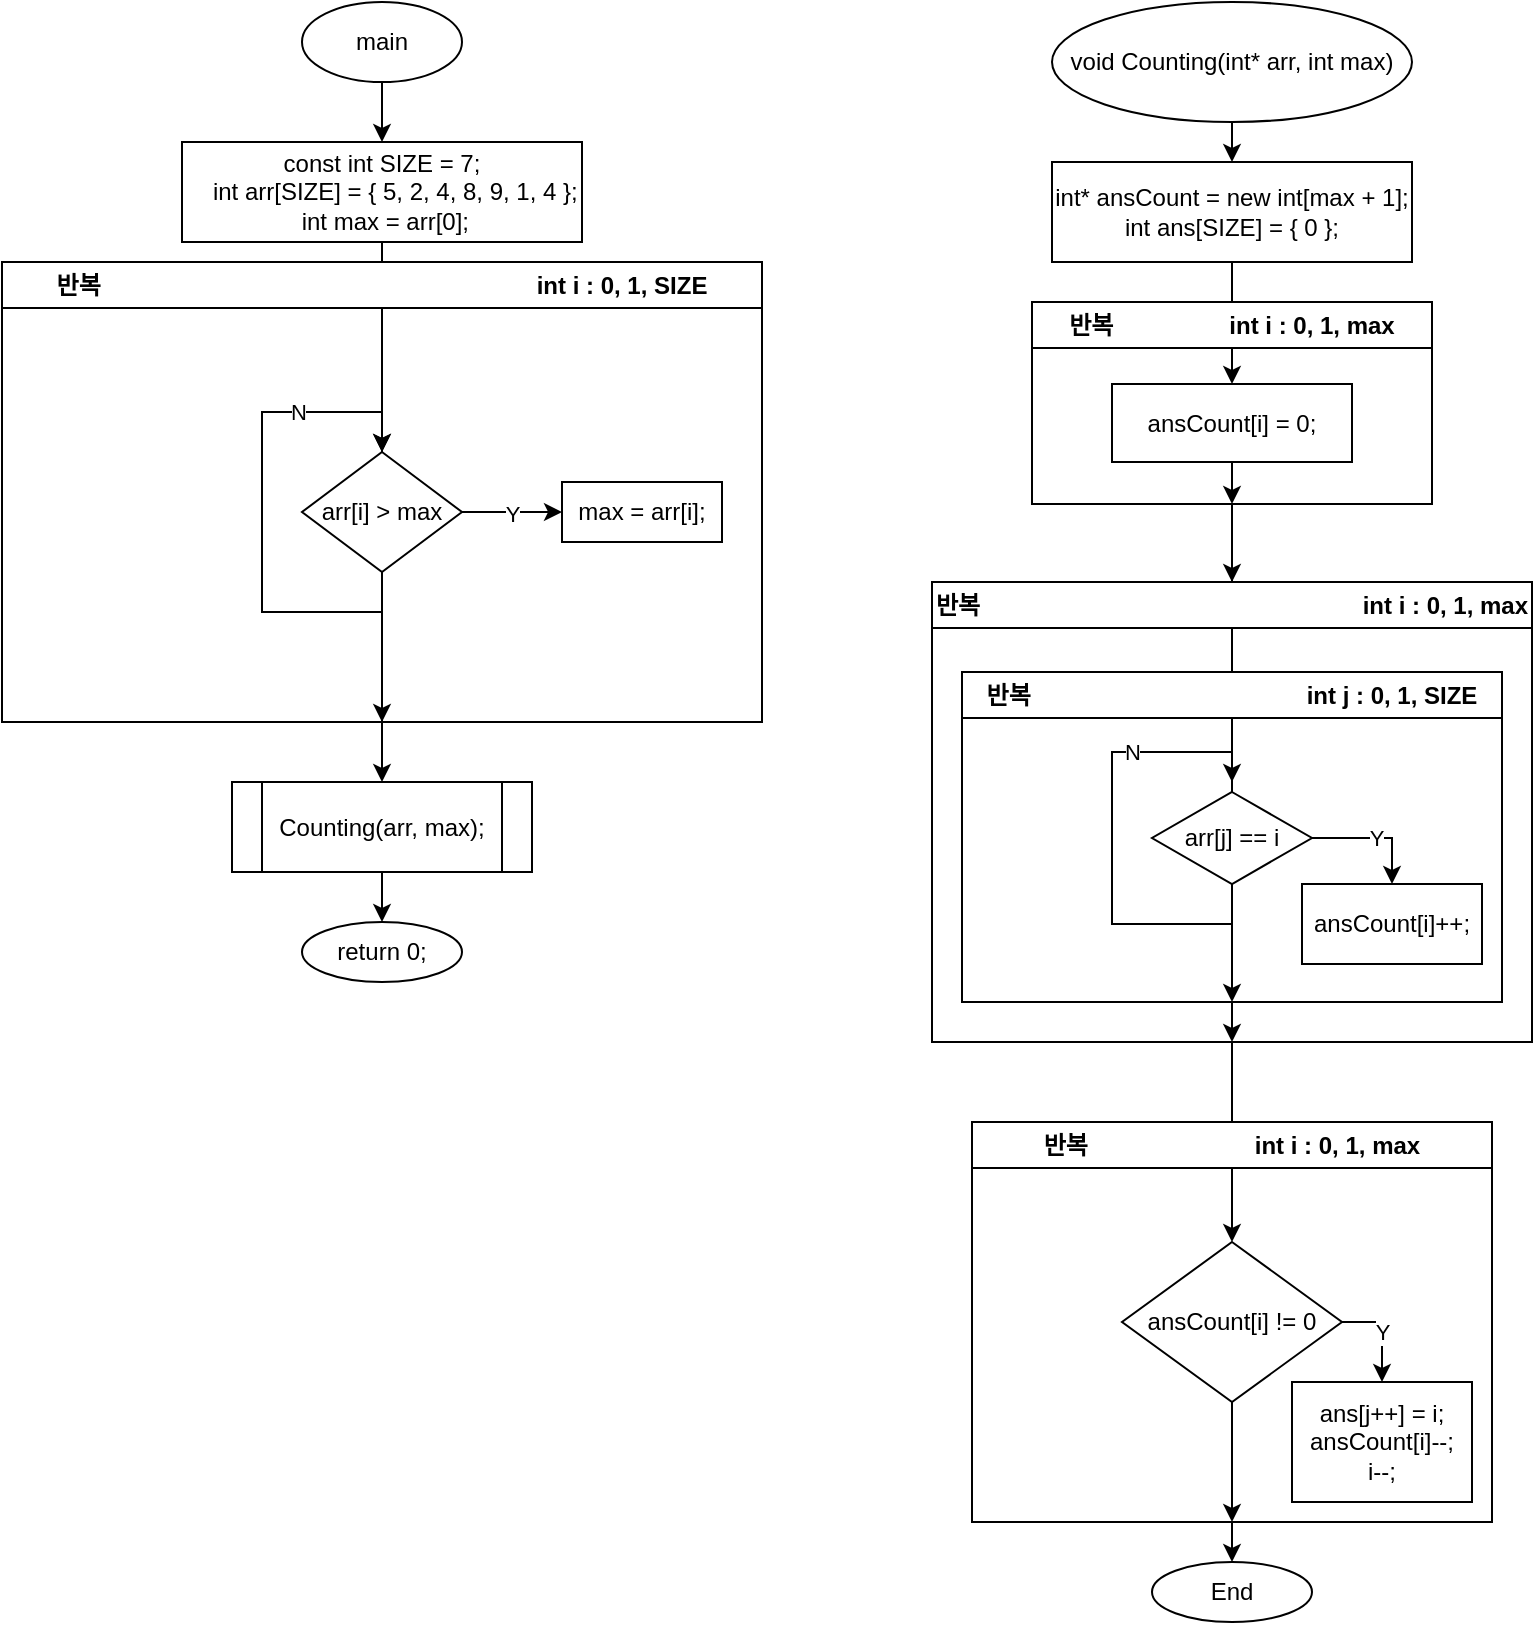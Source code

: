 <mxfile version="21.5.2" type="github">
  <diagram name="페이지-1" id="KCquB1ActnAsMTQmXlFk">
    <mxGraphModel dx="1674" dy="884" grid="1" gridSize="10" guides="1" tooltips="1" connect="1" arrows="1" fold="1" page="1" pageScale="1" pageWidth="827" pageHeight="1169" math="0" shadow="0">
      <root>
        <mxCell id="0" />
        <mxCell id="1" parent="0" />
        <mxCell id="6maLY3e-3vaP4dRwDBaR-13" style="edgeStyle=orthogonalEdgeStyle;rounded=0;orthogonalLoop=1;jettySize=auto;html=1;exitX=0.5;exitY=1;exitDx=0;exitDy=0;entryX=0.5;entryY=0;entryDx=0;entryDy=0;" edge="1" parent="1" source="6maLY3e-3vaP4dRwDBaR-1" target="6maLY3e-3vaP4dRwDBaR-3">
          <mxGeometry relative="1" as="geometry" />
        </mxCell>
        <mxCell id="6maLY3e-3vaP4dRwDBaR-1" value="main" style="ellipse;whiteSpace=wrap;html=1;" vertex="1" parent="1">
          <mxGeometry x="260" y="190" width="80" height="40" as="geometry" />
        </mxCell>
        <mxCell id="6maLY3e-3vaP4dRwDBaR-12" style="edgeStyle=orthogonalEdgeStyle;rounded=0;orthogonalLoop=1;jettySize=auto;html=1;exitX=0.5;exitY=1;exitDx=0;exitDy=0;entryX=0.5;entryY=0;entryDx=0;entryDy=0;" edge="1" parent="1" source="6maLY3e-3vaP4dRwDBaR-3" target="6maLY3e-3vaP4dRwDBaR-5">
          <mxGeometry relative="1" as="geometry">
            <mxPoint x="300" y="335" as="sourcePoint" />
            <mxPoint x="300" y="365" as="targetPoint" />
          </mxGeometry>
        </mxCell>
        <mxCell id="6maLY3e-3vaP4dRwDBaR-3" value="const int SIZE = 7;&lt;br&gt;&amp;nbsp;&amp;nbsp;&amp;nbsp;&amp;nbsp;int arr[SIZE] = { 5, 2, 4, 8, 9, 1, 4 };&lt;br&gt;&amp;nbsp;int max = arr[0];" style="rounded=0;whiteSpace=wrap;html=1;" vertex="1" parent="1">
          <mxGeometry x="200" y="260" width="200" height="50" as="geometry" />
        </mxCell>
        <mxCell id="6maLY3e-3vaP4dRwDBaR-10" style="edgeStyle=orthogonalEdgeStyle;rounded=0;orthogonalLoop=1;jettySize=auto;html=1;exitX=0.5;exitY=1;exitDx=0;exitDy=0;exitPerimeter=0;entryX=0.5;entryY=0;entryDx=0;entryDy=0;" edge="1" parent="1" target="6maLY3e-3vaP4dRwDBaR-5">
          <mxGeometry relative="1" as="geometry">
            <mxPoint x="300" y="395" as="sourcePoint" />
          </mxGeometry>
        </mxCell>
        <mxCell id="6maLY3e-3vaP4dRwDBaR-8" value="Y" style="edgeStyle=orthogonalEdgeStyle;rounded=0;orthogonalLoop=1;jettySize=auto;html=1;exitX=1;exitY=0.5;exitDx=0;exitDy=0;entryX=0;entryY=0.5;entryDx=0;entryDy=0;" edge="1" parent="1" source="6maLY3e-3vaP4dRwDBaR-5">
          <mxGeometry relative="1" as="geometry">
            <mxPoint x="390" y="445" as="targetPoint" />
          </mxGeometry>
        </mxCell>
        <mxCell id="6maLY3e-3vaP4dRwDBaR-11" value="N" style="edgeStyle=orthogonalEdgeStyle;rounded=0;orthogonalLoop=1;jettySize=auto;html=1;exitX=0.5;exitY=1;exitDx=0;exitDy=0;entryX=0.5;entryY=1;entryDx=0;entryDy=0;" edge="1" parent="1" source="6maLY3e-3vaP4dRwDBaR-5" target="6maLY3e-3vaP4dRwDBaR-19">
          <mxGeometry relative="1" as="geometry">
            <mxPoint x="300" y="515" as="targetPoint" />
          </mxGeometry>
        </mxCell>
        <mxCell id="6maLY3e-3vaP4dRwDBaR-5" value="arr[i] &gt; max" style="rhombus;whiteSpace=wrap;html=1;" vertex="1" parent="1">
          <mxGeometry x="260" y="415" width="80" height="60" as="geometry" />
        </mxCell>
        <mxCell id="6maLY3e-3vaP4dRwDBaR-6" value="max = arr[i];" style="rounded=0;whiteSpace=wrap;html=1;" vertex="1" parent="1">
          <mxGeometry x="390" y="430" width="80" height="30" as="geometry" />
        </mxCell>
        <mxCell id="6maLY3e-3vaP4dRwDBaR-15" style="edgeStyle=orthogonalEdgeStyle;rounded=0;orthogonalLoop=1;jettySize=auto;html=1;exitX=0.5;exitY=0;exitDx=0;exitDy=0;exitPerimeter=0;entryX=0.5;entryY=0;entryDx=0;entryDy=0;" edge="1" parent="1" target="6maLY3e-3vaP4dRwDBaR-14">
          <mxGeometry relative="1" as="geometry">
            <mxPoint x="300" y="545" as="sourcePoint" />
          </mxGeometry>
        </mxCell>
        <mxCell id="6maLY3e-3vaP4dRwDBaR-20" style="edgeStyle=orthogonalEdgeStyle;rounded=0;orthogonalLoop=1;jettySize=auto;html=1;exitX=0.5;exitY=1;exitDx=0;exitDy=0;entryX=0.5;entryY=0;entryDx=0;entryDy=0;" edge="1" parent="1" source="6maLY3e-3vaP4dRwDBaR-14" target="6maLY3e-3vaP4dRwDBaR-18">
          <mxGeometry relative="1" as="geometry" />
        </mxCell>
        <mxCell id="6maLY3e-3vaP4dRwDBaR-14" value="Counting(arr, max);" style="shape=process;whiteSpace=wrap;html=1;backgroundOutline=1;" vertex="1" parent="1">
          <mxGeometry x="225" y="580" width="150" height="45" as="geometry" />
        </mxCell>
        <mxCell id="6maLY3e-3vaP4dRwDBaR-18" value="return 0;" style="ellipse;whiteSpace=wrap;html=1;" vertex="1" parent="1">
          <mxGeometry x="260" y="650" width="80" height="30" as="geometry" />
        </mxCell>
        <mxCell id="6maLY3e-3vaP4dRwDBaR-19" value="반복&lt;span style=&quot;white-space: pre;&quot;&gt;&#x9;&lt;/span&gt;&lt;span style=&quot;white-space: pre;&quot;&gt;&#x9;&lt;/span&gt;&lt;span style=&quot;white-space: pre;&quot;&gt;&#x9;&lt;/span&gt;&lt;span style=&quot;white-space: pre;&quot;&gt;&#x9;&lt;/span&gt;&lt;span style=&quot;white-space: pre;&quot;&gt;&#x9;&lt;/span&gt;&lt;span style=&quot;white-space: pre;&quot;&gt;&#x9;&lt;/span&gt;&lt;span style=&quot;white-space: pre;&quot;&gt;&#x9;&lt;span style=&quot;white-space: pre;&quot;&gt;&#x9;&lt;/span&gt;&lt;span style=&quot;white-space: pre;&quot;&gt;&#x9;&lt;/span&gt;&lt;/span&gt;int i : 0, 1, SIZE" style="swimlane;whiteSpace=wrap;html=1;" vertex="1" parent="1">
          <mxGeometry x="110" y="320" width="380" height="230" as="geometry" />
        </mxCell>
        <mxCell id="6maLY3e-3vaP4dRwDBaR-34" style="edgeStyle=orthogonalEdgeStyle;rounded=0;orthogonalLoop=1;jettySize=auto;html=1;exitX=0.5;exitY=1;exitDx=0;exitDy=0;entryX=0.5;entryY=0;entryDx=0;entryDy=0;" edge="1" parent="1" source="6maLY3e-3vaP4dRwDBaR-21" target="6maLY3e-3vaP4dRwDBaR-22">
          <mxGeometry relative="1" as="geometry" />
        </mxCell>
        <mxCell id="6maLY3e-3vaP4dRwDBaR-21" value="void Counting(int* arr, int max)" style="ellipse;whiteSpace=wrap;html=1;" vertex="1" parent="1">
          <mxGeometry x="635" y="190" width="180" height="60" as="geometry" />
        </mxCell>
        <mxCell id="6maLY3e-3vaP4dRwDBaR-35" style="edgeStyle=orthogonalEdgeStyle;rounded=0;orthogonalLoop=1;jettySize=auto;html=1;exitX=0.5;exitY=1;exitDx=0;exitDy=0;" edge="1" parent="1" source="6maLY3e-3vaP4dRwDBaR-22" target="6maLY3e-3vaP4dRwDBaR-25">
          <mxGeometry relative="1" as="geometry" />
        </mxCell>
        <mxCell id="6maLY3e-3vaP4dRwDBaR-22" value="int* ansCount = new int[max + 1];&lt;br&gt;int ans[SIZE] = { 0 };" style="rounded=0;whiteSpace=wrap;html=1;" vertex="1" parent="1">
          <mxGeometry x="635" y="270" width="180" height="50" as="geometry" />
        </mxCell>
        <mxCell id="6maLY3e-3vaP4dRwDBaR-59" style="edgeStyle=orthogonalEdgeStyle;rounded=0;orthogonalLoop=1;jettySize=auto;html=1;exitX=0.5;exitY=1;exitDx=0;exitDy=0;entryX=0.5;entryY=0;entryDx=0;entryDy=0;" edge="1" parent="1" source="6maLY3e-3vaP4dRwDBaR-24" target="6maLY3e-3vaP4dRwDBaR-26">
          <mxGeometry relative="1" as="geometry" />
        </mxCell>
        <mxCell id="6maLY3e-3vaP4dRwDBaR-24" value="반복&lt;span style=&quot;white-space: pre;&quot;&gt;&#x9;&lt;/span&gt;&lt;span style=&quot;white-space: pre;&quot;&gt;&#x9;&lt;/span&gt;&lt;span style=&quot;white-space: pre;&quot;&gt;&#x9;&lt;/span&gt;int i : 0, 1, max" style="swimlane;whiteSpace=wrap;html=1;" vertex="1" parent="1">
          <mxGeometry x="625" y="340" width="200" height="101" as="geometry" />
        </mxCell>
        <mxCell id="6maLY3e-3vaP4dRwDBaR-58" style="edgeStyle=orthogonalEdgeStyle;rounded=0;orthogonalLoop=1;jettySize=auto;html=1;exitX=0.5;exitY=1;exitDx=0;exitDy=0;entryX=0.5;entryY=1;entryDx=0;entryDy=0;" edge="1" parent="6maLY3e-3vaP4dRwDBaR-24" source="6maLY3e-3vaP4dRwDBaR-25" target="6maLY3e-3vaP4dRwDBaR-24">
          <mxGeometry relative="1" as="geometry" />
        </mxCell>
        <mxCell id="6maLY3e-3vaP4dRwDBaR-25" value="ansCount[i] = 0;" style="rounded=0;whiteSpace=wrap;html=1;" vertex="1" parent="6maLY3e-3vaP4dRwDBaR-24">
          <mxGeometry x="40" y="41" width="120" height="39" as="geometry" />
        </mxCell>
        <mxCell id="6maLY3e-3vaP4dRwDBaR-45" style="edgeStyle=orthogonalEdgeStyle;rounded=0;orthogonalLoop=1;jettySize=auto;html=1;exitX=0.5;exitY=1;exitDx=0;exitDy=0;" edge="1" parent="1" source="6maLY3e-3vaP4dRwDBaR-26" target="6maLY3e-3vaP4dRwDBaR-40">
          <mxGeometry relative="1" as="geometry" />
        </mxCell>
        <mxCell id="6maLY3e-3vaP4dRwDBaR-60" style="edgeStyle=orthogonalEdgeStyle;rounded=0;orthogonalLoop=1;jettySize=auto;html=1;exitX=0.5;exitY=0;exitDx=0;exitDy=0;" edge="1" parent="1" source="6maLY3e-3vaP4dRwDBaR-26">
          <mxGeometry relative="1" as="geometry">
            <mxPoint x="725" y="580" as="targetPoint" />
          </mxGeometry>
        </mxCell>
        <mxCell id="6maLY3e-3vaP4dRwDBaR-26" value="반복&lt;span style=&quot;white-space: pre;&quot;&gt;&#x9;&lt;/span&gt;&lt;span style=&quot;white-space: pre;&quot;&gt;&#x9;&lt;/span&gt;&lt;span style=&quot;white-space: pre;&quot;&gt;&#x9;&lt;/span&gt;&lt;span style=&quot;white-space: pre;&quot;&gt;&#x9;&lt;/span&gt;&lt;span style=&quot;white-space: pre;&quot;&gt;&#x9;&lt;/span&gt;&lt;span style=&quot;white-space: pre;&quot;&gt;&#x9;&lt;/span&gt;&lt;span style=&quot;white-space: pre;&quot;&gt;&#x9;&lt;/span&gt;&lt;span style=&quot;white-space: pre;&quot;&gt;&#x9;&lt;/span&gt;int i : 0, 1, max" style="swimlane;whiteSpace=wrap;html=1;" vertex="1" parent="1">
          <mxGeometry x="575" y="480" width="300" height="230" as="geometry" />
        </mxCell>
        <mxCell id="6maLY3e-3vaP4dRwDBaR-52" style="edgeStyle=orthogonalEdgeStyle;rounded=0;orthogonalLoop=1;jettySize=auto;html=1;exitX=0.5;exitY=1;exitDx=0;exitDy=0;entryX=0.5;entryY=1;entryDx=0;entryDy=0;" edge="1" parent="6maLY3e-3vaP4dRwDBaR-26" source="6maLY3e-3vaP4dRwDBaR-27" target="6maLY3e-3vaP4dRwDBaR-26">
          <mxGeometry relative="1" as="geometry" />
        </mxCell>
        <mxCell id="6maLY3e-3vaP4dRwDBaR-27" value="반복&amp;nbsp;&lt;span style=&quot;white-space: pre;&quot;&gt;&#x9;&lt;/span&gt;&lt;span style=&quot;white-space: pre;&quot;&gt;&#x9;&lt;span style=&quot;white-space: pre;&quot;&gt;&#x9;&lt;/span&gt;&lt;span style=&quot;white-space: pre;&quot;&gt;&#x9;&lt;/span&gt;&lt;/span&gt;&lt;span style=&quot;white-space: pre;&quot;&gt;&#x9;&lt;/span&gt;int j : 0, 1, SIZE" style="swimlane;whiteSpace=wrap;html=1;" vertex="1" parent="6maLY3e-3vaP4dRwDBaR-26">
          <mxGeometry x="15" y="45" width="270" height="165" as="geometry" />
        </mxCell>
        <mxCell id="6maLY3e-3vaP4dRwDBaR-38" value="N" style="edgeStyle=orthogonalEdgeStyle;rounded=0;orthogonalLoop=1;jettySize=auto;html=1;exitX=0.5;exitY=1;exitDx=0;exitDy=0;entryX=0.5;entryY=1;entryDx=0;entryDy=0;" edge="1" parent="6maLY3e-3vaP4dRwDBaR-27" source="6maLY3e-3vaP4dRwDBaR-28" target="6maLY3e-3vaP4dRwDBaR-27">
          <mxGeometry relative="1" as="geometry" />
        </mxCell>
        <mxCell id="6maLY3e-3vaP4dRwDBaR-51" value="Y" style="edgeStyle=orthogonalEdgeStyle;rounded=0;orthogonalLoop=1;jettySize=auto;html=1;exitX=1;exitY=0.5;exitDx=0;exitDy=0;entryX=0.5;entryY=0;entryDx=0;entryDy=0;" edge="1" parent="6maLY3e-3vaP4dRwDBaR-27" source="6maLY3e-3vaP4dRwDBaR-28" target="6maLY3e-3vaP4dRwDBaR-29">
          <mxGeometry relative="1" as="geometry" />
        </mxCell>
        <mxCell id="6maLY3e-3vaP4dRwDBaR-28" value="arr[j] == i" style="rhombus;whiteSpace=wrap;html=1;" vertex="1" parent="6maLY3e-3vaP4dRwDBaR-27">
          <mxGeometry x="95" y="60" width="80" height="46" as="geometry" />
        </mxCell>
        <mxCell id="6maLY3e-3vaP4dRwDBaR-29" value="ansCount[i]++;" style="rounded=0;whiteSpace=wrap;html=1;" vertex="1" parent="6maLY3e-3vaP4dRwDBaR-27">
          <mxGeometry x="170" y="106" width="90" height="40" as="geometry" />
        </mxCell>
        <mxCell id="6maLY3e-3vaP4dRwDBaR-57" style="edgeStyle=orthogonalEdgeStyle;rounded=0;orthogonalLoop=1;jettySize=auto;html=1;exitX=0.5;exitY=1;exitDx=0;exitDy=0;entryX=0.5;entryY=0;entryDx=0;entryDy=0;" edge="1" parent="1" source="6maLY3e-3vaP4dRwDBaR-39" target="6maLY3e-3vaP4dRwDBaR-46">
          <mxGeometry relative="1" as="geometry" />
        </mxCell>
        <mxCell id="6maLY3e-3vaP4dRwDBaR-39" value="반복&#x9;&lt;span style=&quot;border-color: var(--border-color);&quot;&gt;&lt;span style=&quot;white-space: pre;&quot;&gt;&amp;nbsp;&amp;nbsp;&amp;nbsp;&amp;nbsp;&lt;/span&gt;&lt;/span&gt;&lt;span style=&quot;border-color: var(--border-color);&quot;&gt;&lt;span style=&quot;white-space: pre;&quot;&gt;&amp;nbsp;&amp;nbsp;&amp;nbsp;&amp;nbsp;&lt;/span&gt;&lt;/span&gt;&lt;span style=&quot;border-color: var(--border-color);&quot;&gt;&lt;span style=&quot;white-space: pre;&quot;&gt;&amp;nbsp;&amp;nbsp;&amp;nbsp;&amp;nbsp;&lt;/span&gt;&lt;/span&gt;&lt;span style=&quot;border-color: var(--border-color);&quot;&gt;&lt;span style=&quot;white-space: pre;&quot;&gt;&amp;nbsp;&amp;nbsp;&amp;nbsp;&amp;nbsp;&lt;/span&gt;&lt;/span&gt;&lt;span style=&quot;border-color: var(--border-color);&quot;&gt;&lt;span style=&quot;white-space: pre;&quot;&gt;&amp;nbsp;&amp;nbsp;&amp;nbsp;&lt;/span&gt;&lt;/span&gt;&lt;span style=&quot;border-color: var(--border-color);&quot;&gt;&lt;span style=&quot;white-space: pre;&quot;&gt;&amp;nbsp;&lt;/span&gt;&lt;/span&gt;&lt;span style=&quot;border-color: var(--border-color);&quot;&gt;&lt;span style=&quot;white-space: pre;&quot;&gt;&amp;nbsp;&amp;nbsp;&amp;nbsp;&amp;nbsp;&lt;/span&gt;&lt;/span&gt;int i : 0, 1, max" style="swimlane;whiteSpace=wrap;html=1;" vertex="1" parent="1">
          <mxGeometry x="595" y="750" width="260" height="200" as="geometry" />
        </mxCell>
        <mxCell id="6maLY3e-3vaP4dRwDBaR-53" value="Y" style="edgeStyle=orthogonalEdgeStyle;rounded=0;orthogonalLoop=1;jettySize=auto;html=1;exitX=1;exitY=0.5;exitDx=0;exitDy=0;entryX=0.5;entryY=0;entryDx=0;entryDy=0;" edge="1" parent="6maLY3e-3vaP4dRwDBaR-39" source="6maLY3e-3vaP4dRwDBaR-40" target="6maLY3e-3vaP4dRwDBaR-41">
          <mxGeometry relative="1" as="geometry" />
        </mxCell>
        <mxCell id="6maLY3e-3vaP4dRwDBaR-56" style="edgeStyle=orthogonalEdgeStyle;rounded=0;orthogonalLoop=1;jettySize=auto;html=1;exitX=0.5;exitY=1;exitDx=0;exitDy=0;entryX=0.5;entryY=1;entryDx=0;entryDy=0;" edge="1" parent="6maLY3e-3vaP4dRwDBaR-39" source="6maLY3e-3vaP4dRwDBaR-40" target="6maLY3e-3vaP4dRwDBaR-39">
          <mxGeometry relative="1" as="geometry">
            <mxPoint x="130.043" y="190" as="targetPoint" />
            <Array as="points">
              <mxPoint x="130" y="180" />
              <mxPoint x="130" y="180" />
            </Array>
          </mxGeometry>
        </mxCell>
        <mxCell id="6maLY3e-3vaP4dRwDBaR-40" value="ansCount[i] != 0" style="rhombus;whiteSpace=wrap;html=1;" vertex="1" parent="6maLY3e-3vaP4dRwDBaR-39">
          <mxGeometry x="75" y="60" width="110" height="80" as="geometry" />
        </mxCell>
        <mxCell id="6maLY3e-3vaP4dRwDBaR-41" value="ans[j++] = i;&lt;br&gt;ansCount[i]--;&lt;br&gt;i--;" style="rounded=0;whiteSpace=wrap;html=1;" vertex="1" parent="6maLY3e-3vaP4dRwDBaR-39">
          <mxGeometry x="160" y="130" width="90" height="60" as="geometry" />
        </mxCell>
        <mxCell id="6maLY3e-3vaP4dRwDBaR-46" value="End" style="ellipse;whiteSpace=wrap;html=1;" vertex="1" parent="1">
          <mxGeometry x="685" y="970" width="80" height="30" as="geometry" />
        </mxCell>
      </root>
    </mxGraphModel>
  </diagram>
</mxfile>
